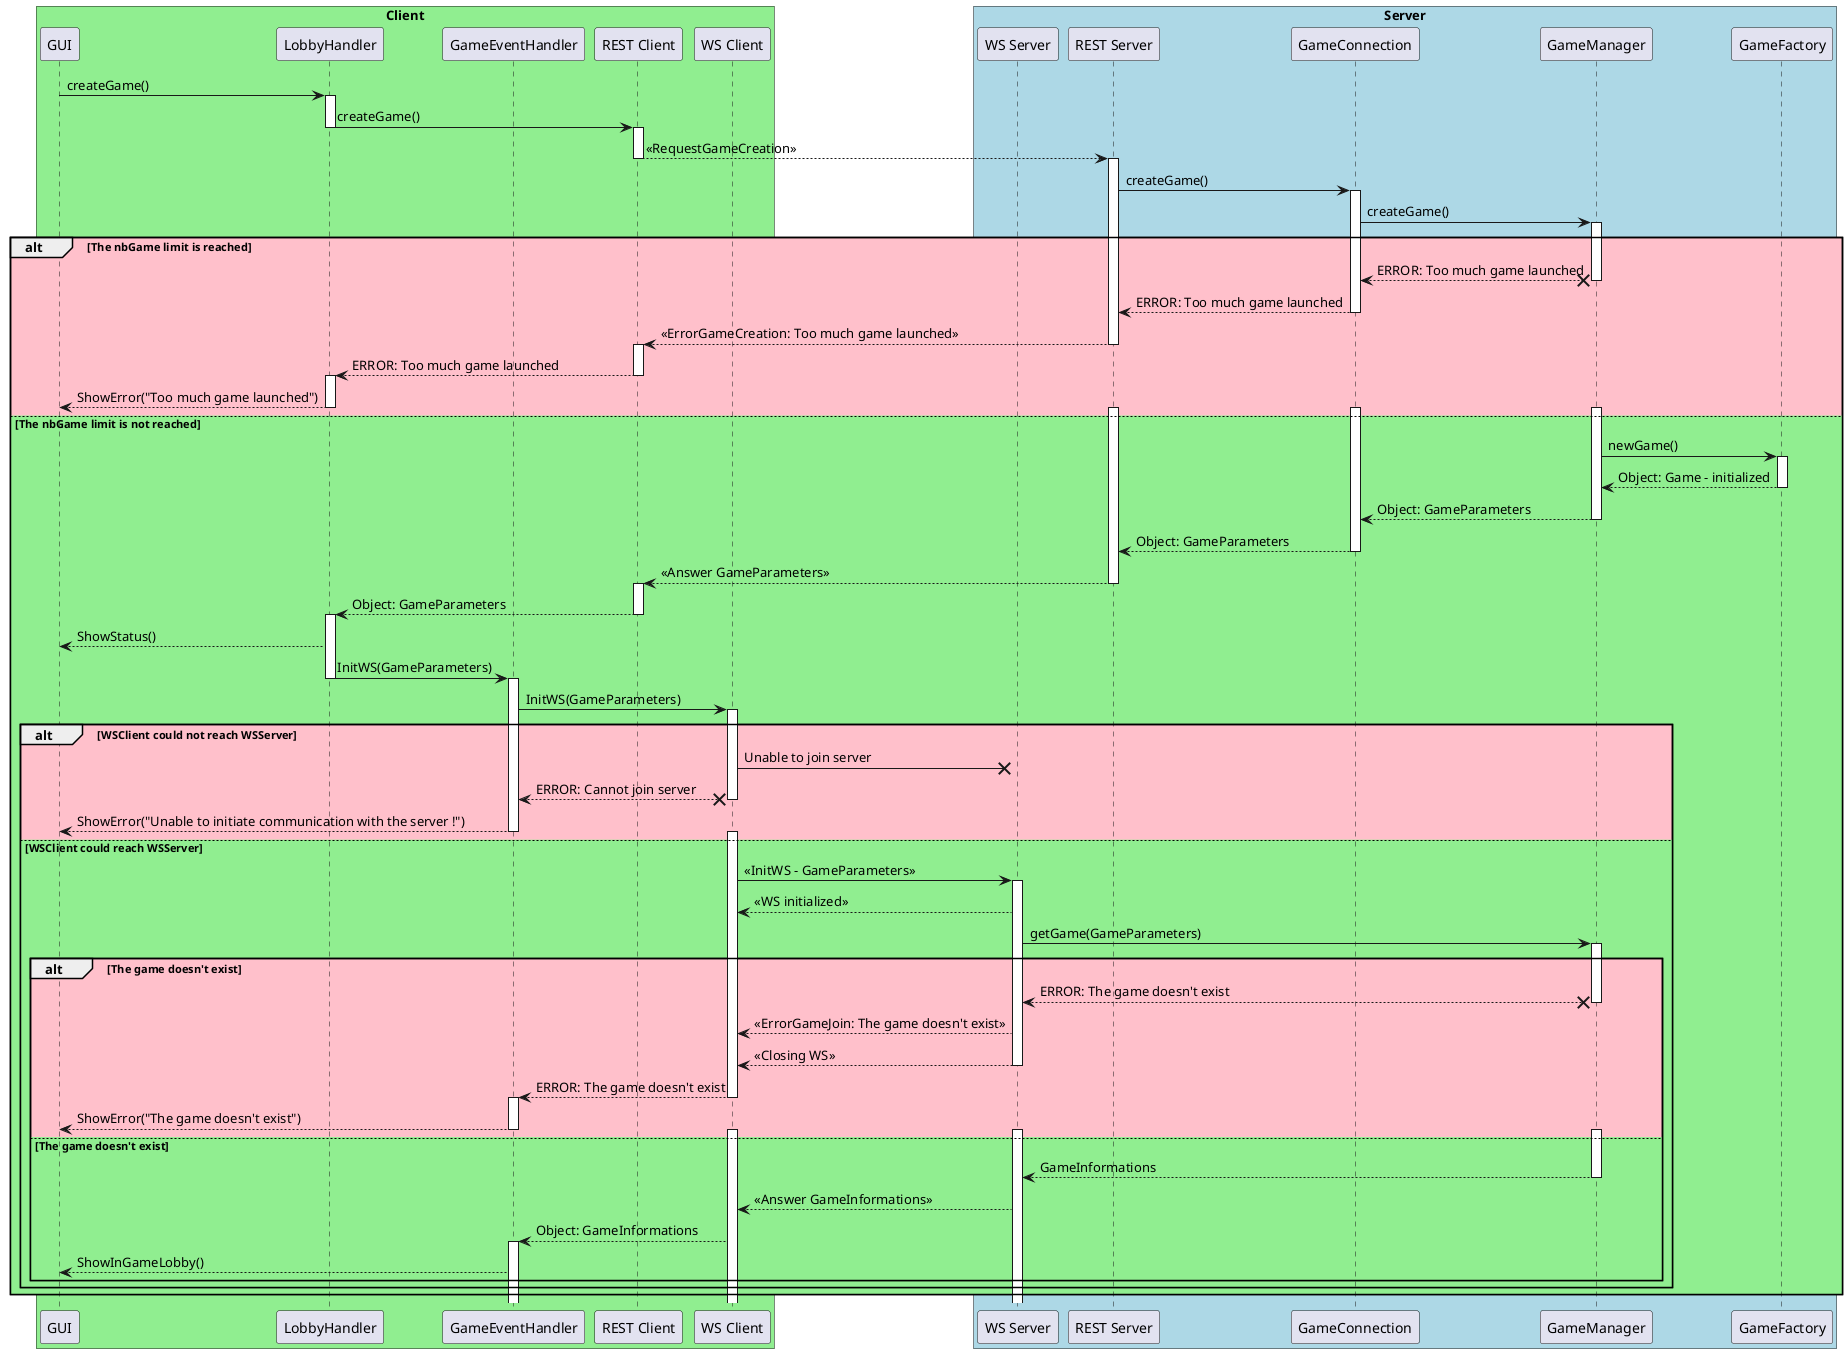 @startuml


box "Client" #LightGreen
  participant "GUI" as GUI
  participant "LobbyHandler" as LobbyHandler
  participant "GameEventHandler" as GameEventHandler
  participant "REST Client" as RESTClient
  participant "WS Client" as WSClient
end box

box "Server" #LightBlue
  participant "WS Server" as WSServer
  participant "REST Server" as RESTServer
  participant "GameConnection" as GameConnection
  participant "GameManager" as GameManager
  participant "GameFactory" as GameFactory
end box

GUI -> LobbyHandler : createGame()
activate LobbyHandler

LobbyHandler -> RESTClient : createGame()
deactivate LobbyHandler
activate RESTClient

RESTClient --> RESTServer : <<RequestGameCreation>>
deactivate RESTClient
activate RESTServer

RESTServer -> GameConnection : createGame()
activate GameConnection

GameConnection -> GameManager : createGame()
activate GameManager

alt #Pink The nbGame limit is reached
  GameManager x--> GameConnection : ERROR: Too much game launched
  deactivate GameManager
  
  GameConnection --> RESTServer : ERROR: Too much game launched
  deactivate GameConnection
    
  RESTServer --> RESTClient : <<ErrorGameCreation: Too much game launched>>
  deactivate RESTServer
  activate RESTClient
    
  RESTClient --> LobbyHandler : ERROR: Too much game launched
  deactivate RESTClient  
  activate LobbyHandler
    
  LobbyHandler --> GUI : ShowError("Too much game launched")
  deactivate LobbyHandler

else #LightGreen The nbGame limit is not reached
  activate GameManager
  activate GameConnection
  activate RESTServer

  GameManager -> GameFactory : newGame()
  activate GameFactory
  GameFactory --> GameManager : Object: Game - initialized
  deactivate GameFactory
  GameManager --> GameConnection : Object: GameParameters
  deactivate GameManager

  GameConnection --> RESTServer : Object: GameParameters
  deactivate GameConnection
  
  RESTServer --> RESTClient : <<Answer GameParameters>>
  deactivate RESTServer
  activate RESTClient
  
  RESTClient --> LobbyHandler : Object: GameParameters
  deactivate RESTClient
  activate LobbyHandler
  
  LobbyHandler --> GUI : ShowStatus()
  LobbyHandler -> GameEventHandler : InitWS(GameParameters)
  deactivate LobbyHandler
  activate GameEventHandler
  GameEventHandler -> WSClient : InitWS(GameParameters)
  activate WSClient
  
  alt #Pink WSClient could not reach WSServer

    WSClient ->x WSServer : Unable to join server
    WSClient x--> GameEventHandler : ERROR: Cannot join server
    deactivate WSClient
    GameEventHandler --> GUI : ShowError("Unable to initiate communication with the server !")
    deactivate GameEventHandler

    
  else #LightGreen WSClient could reach WSServer
    
    activate WSClient
    
    WSClient -> WSServer : <<InitWS - GameParameters>>
    activate WSServer
    WSServer --> WSClient : <<WS initialized>>
    WSServer -> GameManager : getGame(GameParameters)
    activate GameManager
    
    alt #Pink The game doesn't exist
      GameManager x--> WSServer : ERROR: The game doesn't exist
      deactivate GameManager
      WSServer --> WSClient : <<ErrorGameJoin: The game doesn't exist>>
      WSServer --> WSClient : <<Closing WS>>
      deactivate WSServer
      WSClient --> GameEventHandler : ERROR: The game doesn't exist
      deactivate WSClient
      activate GameEventHandler
      GameEventHandler --> GUI : ShowError("The game doesn't exist")
      deactivate GameEventHandler
      
  else #LightGreen The game doesn't exist
    activate GameManager
    activate WSServer
    activate WSClient
    GameManager --> WSServer : GameInformations
    deactivate GameManager
    WSServer --> WSClient : <<Answer GameInformations>>
    WSClient --> GameEventHandler : Object: GameInformations
    activate GameEventHandler
    GameEventHandler --> GUI : ShowInGameLobby()
    end
  end
end




@enduml